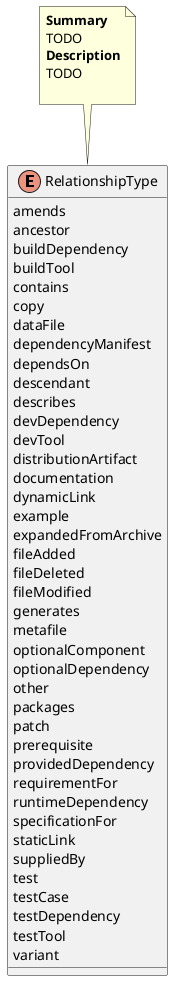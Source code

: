 @startuml
enum RelationshipType {
    amends
    ancestor
    buildDependency
    buildTool
    contains
    copy
    dataFile
    dependencyManifest
    dependsOn
    descendant
    describes
    devDependency
    devTool
    distributionArtifact
    documentation
    dynamicLink
    example
    expandedFromArchive
    fileAdded
    fileDeleted
    fileModified
    generates
    metafile
    optionalComponent
    optionalDependency
    other
    packages
    patch
    prerequisite
    providedDependency
    requirementFor
    runtimeDependency
    specificationFor
    staticLink
    suppliedBy
    test
    testCase
    testDependency
    testTool
    variant
}
note top of RelationshipType
<b>Summary</b>
TODO
<b>Description</b>
TODO

end note
@enduml
